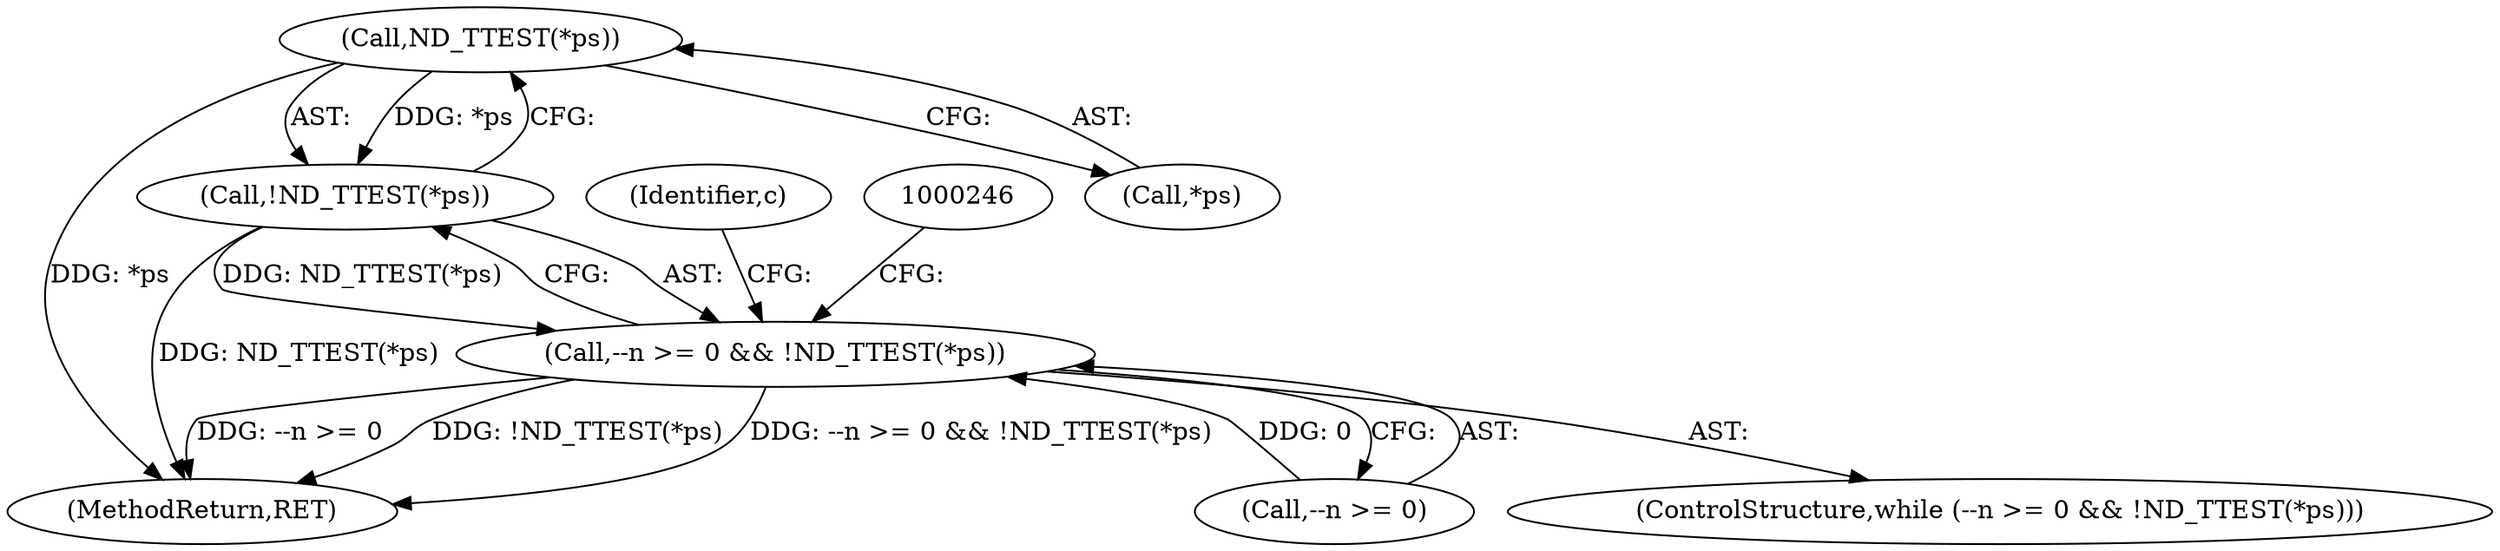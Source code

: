 digraph "0_tcpdump_3ed82f4ed0095768529afc22b923c8f7171fff70_0@pointer" {
"1000148" [label="(Call,ND_TTEST(*ps))"];
"1000147" [label="(Call,!ND_TTEST(*ps))"];
"1000142" [label="(Call,--n >= 0 && !ND_TTEST(*ps))"];
"1000143" [label="(Call,--n >= 0)"];
"1000252" [label="(MethodReturn,RET)"];
"1000149" [label="(Call,*ps)"];
"1000141" [label="(ControlStructure,while (--n >= 0 && !ND_TTEST(*ps)))"];
"1000147" [label="(Call,!ND_TTEST(*ps))"];
"1000142" [label="(Call,--n >= 0 && !ND_TTEST(*ps))"];
"1000148" [label="(Call,ND_TTEST(*ps))"];
"1000156" [label="(Identifier,c)"];
"1000148" -> "1000147"  [label="AST: "];
"1000148" -> "1000149"  [label="CFG: "];
"1000149" -> "1000148"  [label="AST: "];
"1000147" -> "1000148"  [label="CFG: "];
"1000148" -> "1000252"  [label="DDG: *ps"];
"1000148" -> "1000147"  [label="DDG: *ps"];
"1000147" -> "1000142"  [label="AST: "];
"1000142" -> "1000147"  [label="CFG: "];
"1000147" -> "1000252"  [label="DDG: ND_TTEST(*ps)"];
"1000147" -> "1000142"  [label="DDG: ND_TTEST(*ps)"];
"1000142" -> "1000141"  [label="AST: "];
"1000142" -> "1000143"  [label="CFG: "];
"1000143" -> "1000142"  [label="AST: "];
"1000156" -> "1000142"  [label="CFG: "];
"1000246" -> "1000142"  [label="CFG: "];
"1000142" -> "1000252"  [label="DDG: !ND_TTEST(*ps)"];
"1000142" -> "1000252"  [label="DDG: --n >= 0 && !ND_TTEST(*ps)"];
"1000142" -> "1000252"  [label="DDG: --n >= 0"];
"1000143" -> "1000142"  [label="DDG: 0"];
}

